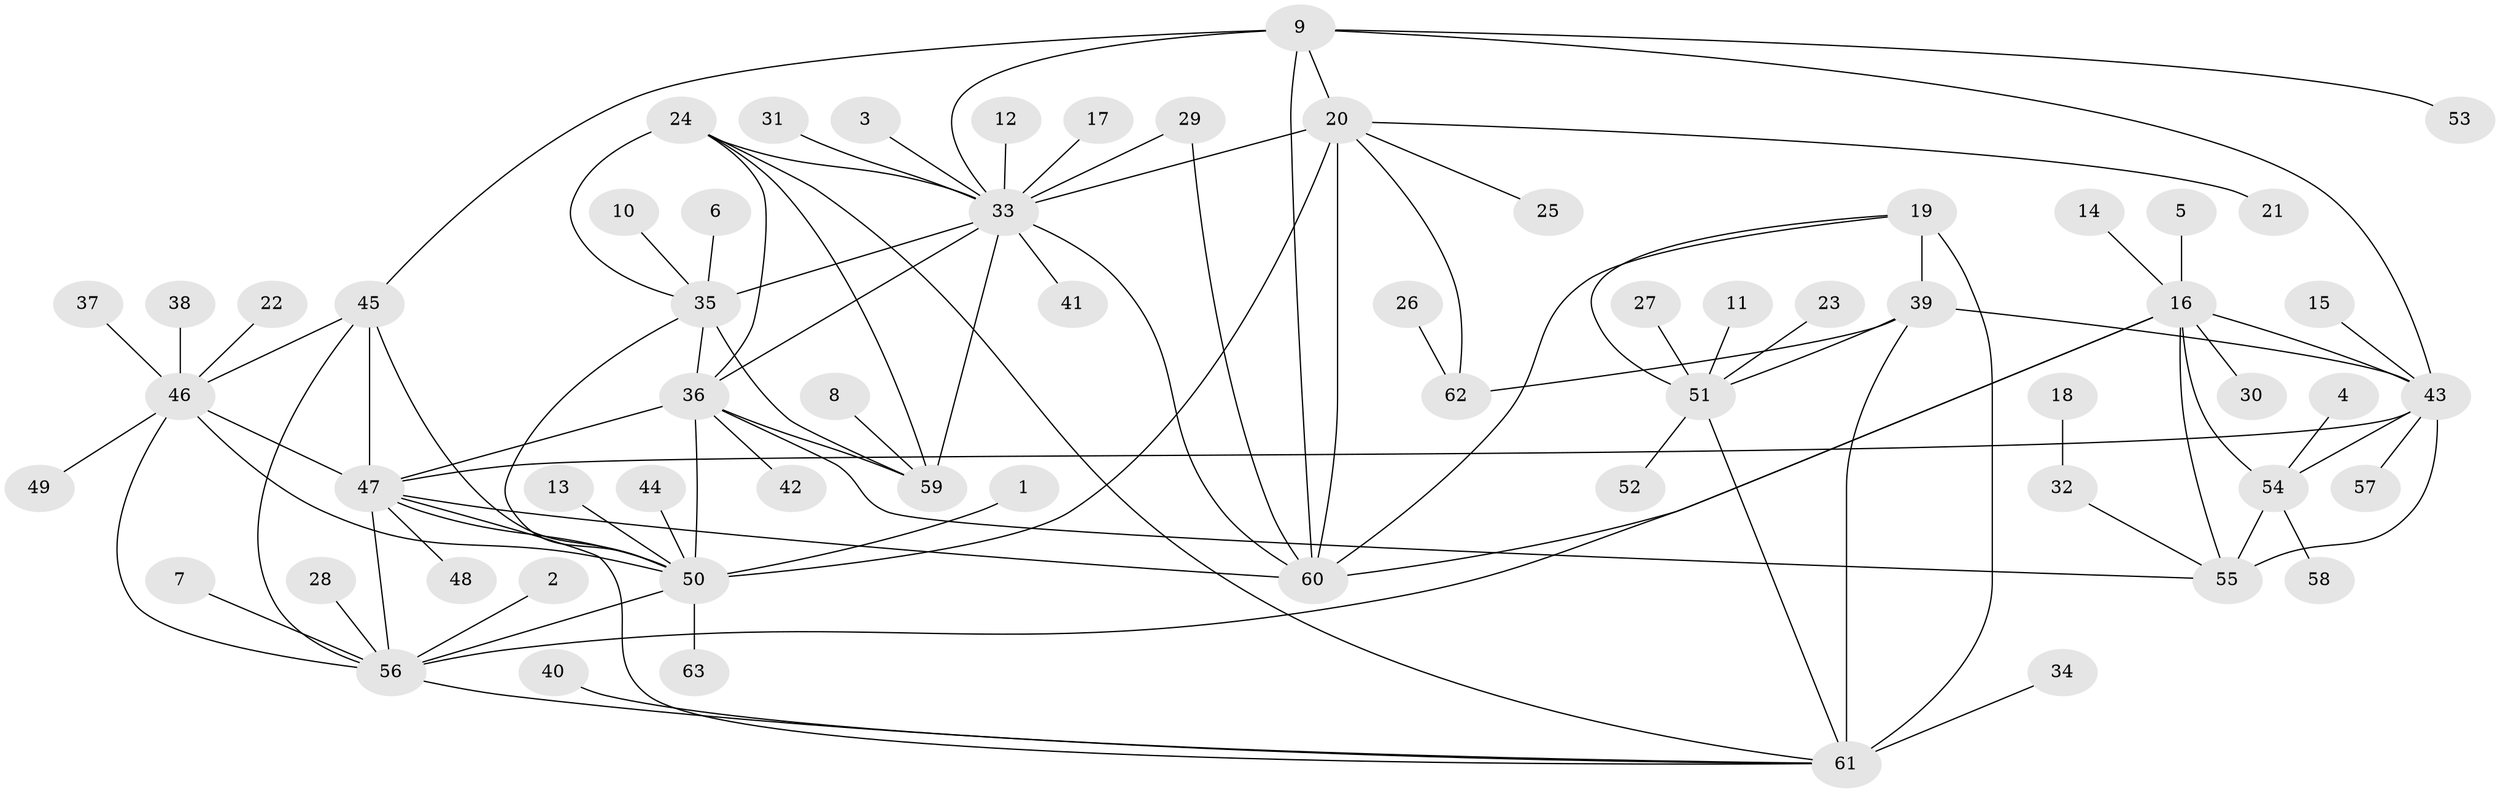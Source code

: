 // original degree distribution, {8: 0.0743801652892562, 10: 0.03305785123966942, 9: 0.024793388429752067, 7: 0.04132231404958678, 11: 0.024793388429752067, 6: 0.008264462809917356, 5: 0.024793388429752067, 12: 0.008264462809917356, 14: 0.008264462809917356, 1: 0.5785123966942148, 2: 0.14049586776859505, 3: 0.01652892561983471, 4: 0.01652892561983471}
// Generated by graph-tools (version 1.1) at 2025/26/03/09/25 03:26:38]
// undirected, 63 vertices, 98 edges
graph export_dot {
graph [start="1"]
  node [color=gray90,style=filled];
  1;
  2;
  3;
  4;
  5;
  6;
  7;
  8;
  9;
  10;
  11;
  12;
  13;
  14;
  15;
  16;
  17;
  18;
  19;
  20;
  21;
  22;
  23;
  24;
  25;
  26;
  27;
  28;
  29;
  30;
  31;
  32;
  33;
  34;
  35;
  36;
  37;
  38;
  39;
  40;
  41;
  42;
  43;
  44;
  45;
  46;
  47;
  48;
  49;
  50;
  51;
  52;
  53;
  54;
  55;
  56;
  57;
  58;
  59;
  60;
  61;
  62;
  63;
  1 -- 50 [weight=1.0];
  2 -- 56 [weight=1.0];
  3 -- 33 [weight=1.0];
  4 -- 54 [weight=1.0];
  5 -- 16 [weight=1.0];
  6 -- 35 [weight=1.0];
  7 -- 56 [weight=1.0];
  8 -- 59 [weight=1.0];
  9 -- 20 [weight=2.0];
  9 -- 33 [weight=1.0];
  9 -- 43 [weight=1.0];
  9 -- 45 [weight=1.0];
  9 -- 53 [weight=1.0];
  9 -- 60 [weight=2.0];
  10 -- 35 [weight=1.0];
  11 -- 51 [weight=1.0];
  12 -- 33 [weight=1.0];
  13 -- 50 [weight=1.0];
  14 -- 16 [weight=1.0];
  15 -- 43 [weight=1.0];
  16 -- 30 [weight=1.0];
  16 -- 43 [weight=2.0];
  16 -- 54 [weight=2.0];
  16 -- 55 [weight=1.0];
  16 -- 56 [weight=1.0];
  16 -- 60 [weight=1.0];
  17 -- 33 [weight=1.0];
  18 -- 32 [weight=1.0];
  19 -- 39 [weight=2.0];
  19 -- 51 [weight=2.0];
  19 -- 60 [weight=1.0];
  19 -- 61 [weight=4.0];
  20 -- 21 [weight=1.0];
  20 -- 25 [weight=1.0];
  20 -- 33 [weight=2.0];
  20 -- 50 [weight=1.0];
  20 -- 60 [weight=4.0];
  20 -- 62 [weight=1.0];
  22 -- 46 [weight=1.0];
  23 -- 51 [weight=1.0];
  24 -- 33 [weight=2.0];
  24 -- 35 [weight=1.0];
  24 -- 36 [weight=1.0];
  24 -- 59 [weight=1.0];
  24 -- 61 [weight=1.0];
  26 -- 62 [weight=1.0];
  27 -- 51 [weight=1.0];
  28 -- 56 [weight=1.0];
  29 -- 33 [weight=1.0];
  29 -- 60 [weight=1.0];
  31 -- 33 [weight=1.0];
  32 -- 55 [weight=1.0];
  33 -- 35 [weight=2.0];
  33 -- 36 [weight=2.0];
  33 -- 41 [weight=1.0];
  33 -- 59 [weight=2.0];
  33 -- 60 [weight=2.0];
  34 -- 61 [weight=1.0];
  35 -- 36 [weight=1.0];
  35 -- 50 [weight=1.0];
  35 -- 59 [weight=1.0];
  36 -- 42 [weight=1.0];
  36 -- 47 [weight=2.0];
  36 -- 50 [weight=1.0];
  36 -- 55 [weight=1.0];
  36 -- 59 [weight=1.0];
  37 -- 46 [weight=1.0];
  38 -- 46 [weight=1.0];
  39 -- 43 [weight=1.0];
  39 -- 51 [weight=1.0];
  39 -- 61 [weight=2.0];
  39 -- 62 [weight=1.0];
  40 -- 61 [weight=1.0];
  43 -- 47 [weight=1.0];
  43 -- 54 [weight=4.0];
  43 -- 55 [weight=2.0];
  43 -- 57 [weight=1.0];
  44 -- 50 [weight=1.0];
  45 -- 46 [weight=1.0];
  45 -- 47 [weight=2.0];
  45 -- 50 [weight=1.0];
  45 -- 56 [weight=1.0];
  46 -- 47 [weight=2.0];
  46 -- 49 [weight=1.0];
  46 -- 50 [weight=1.0];
  46 -- 56 [weight=1.0];
  47 -- 48 [weight=1.0];
  47 -- 50 [weight=2.0];
  47 -- 56 [weight=2.0];
  47 -- 60 [weight=1.0];
  47 -- 61 [weight=1.0];
  50 -- 56 [weight=1.0];
  50 -- 63 [weight=1.0];
  51 -- 52 [weight=1.0];
  51 -- 61 [weight=2.0];
  54 -- 55 [weight=2.0];
  54 -- 58 [weight=1.0];
  56 -- 61 [weight=1.0];
}
